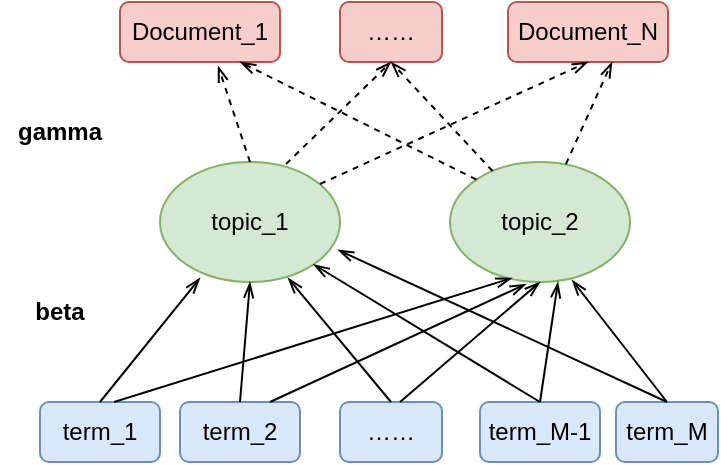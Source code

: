 <mxfile>
    <diagram id="8FTaDbnvYbVJJWfpdtIL" name="第 1 页">
        <mxGraphModel dx="738" dy="535" grid="0" gridSize="10" guides="1" tooltips="1" connect="1" arrows="1" fold="1" page="1" pageScale="1" pageWidth="827" pageHeight="1169" background="none" math="0" shadow="0">
            <root>
                <mxCell id="0"/>
                <mxCell id="1" parent="0"/>
                <mxCell id="2" value="Document_1" style="rounded=1;whiteSpace=wrap;html=1;fillColor=#f8cecc;strokeColor=#b85450;" vertex="1" parent="1">
                    <mxGeometry x="140" y="170" width="80" height="30" as="geometry"/>
                </mxCell>
                <mxCell id="3" value="Document_N" style="rounded=1;whiteSpace=wrap;html=1;fillColor=#f8cecc;strokeColor=#b85450;" vertex="1" parent="1">
                    <mxGeometry x="334" y="170" width="80" height="30" as="geometry"/>
                </mxCell>
                <mxCell id="4" value="term_1" style="rounded=1;whiteSpace=wrap;html=1;fillColor=#dae8fc;strokeColor=#6c8ebf;" vertex="1" parent="1">
                    <mxGeometry x="100" y="370" width="60" height="30" as="geometry"/>
                </mxCell>
                <mxCell id="5" value="term_2" style="rounded=1;whiteSpace=wrap;html=1;fillColor=#dae8fc;strokeColor=#6c8ebf;" vertex="1" parent="1">
                    <mxGeometry x="170" y="370" width="60" height="30" as="geometry"/>
                </mxCell>
                <mxCell id="6" value="term_M-1" style="rounded=1;whiteSpace=wrap;html=1;fillColor=#dae8fc;strokeColor=#6c8ebf;" vertex="1" parent="1">
                    <mxGeometry x="320" y="370" width="60" height="30" as="geometry"/>
                </mxCell>
                <mxCell id="8" value="……" style="rounded=1;whiteSpace=wrap;html=1;fillColor=#dae8fc;strokeColor=#6c8ebf;" vertex="1" parent="1">
                    <mxGeometry x="250" y="370" width="51" height="30" as="geometry"/>
                </mxCell>
                <mxCell id="9" value="term_M" style="rounded=1;whiteSpace=wrap;html=1;fillColor=#dae8fc;strokeColor=#6c8ebf;" vertex="1" parent="1">
                    <mxGeometry x="388" y="370" width="51" height="30" as="geometry"/>
                </mxCell>
                <mxCell id="10" value="……" style="rounded=1;whiteSpace=wrap;html=1;fillColor=#f8cecc;strokeColor=#b85450;" vertex="1" parent="1">
                    <mxGeometry x="250" y="170" width="51" height="30" as="geometry"/>
                </mxCell>
                <mxCell id="11" value="topic_1" style="ellipse;whiteSpace=wrap;html=1;fillColor=#d5e8d4;strokeColor=#82b366;" vertex="1" parent="1">
                    <mxGeometry x="160" y="250" width="90" height="60" as="geometry"/>
                </mxCell>
                <mxCell id="12" value="topic_2" style="ellipse;whiteSpace=wrap;html=1;fillColor=#d5e8d4;strokeColor=#82b366;" vertex="1" parent="1">
                    <mxGeometry x="305" y="250" width="90" height="60" as="geometry"/>
                </mxCell>
                <mxCell id="13" value="" style="endArrow=openThin;html=1;exitX=0.5;exitY=0;exitDx=0;exitDy=0;entryX=0.222;entryY=0.967;entryDx=0;entryDy=0;entryPerimeter=0;endFill=0;" edge="1" parent="1" source="4" target="11">
                    <mxGeometry width="50" height="50" relative="1" as="geometry">
                        <mxPoint x="270" y="300" as="sourcePoint"/>
                        <mxPoint x="320" y="250" as="targetPoint"/>
                    </mxGeometry>
                </mxCell>
                <mxCell id="14" value="" style="endArrow=openThin;html=1;exitX=0.5;exitY=0;exitDx=0;exitDy=0;entryX=0.5;entryY=1;entryDx=0;entryDy=0;endFill=0;" edge="1" parent="1" source="5" target="11">
                    <mxGeometry width="50" height="50" relative="1" as="geometry">
                        <mxPoint x="140" y="380" as="sourcePoint"/>
                        <mxPoint x="189.98" y="318.02" as="targetPoint"/>
                    </mxGeometry>
                </mxCell>
                <mxCell id="15" value="" style="endArrow=openThin;html=1;exitX=0.5;exitY=0;exitDx=0;exitDy=0;entryX=0.711;entryY=0.967;entryDx=0;entryDy=0;endFill=0;entryPerimeter=0;" edge="1" parent="1" source="8" target="11">
                    <mxGeometry width="50" height="50" relative="1" as="geometry">
                        <mxPoint x="210" y="380" as="sourcePoint"/>
                        <mxPoint x="215" y="320" as="targetPoint"/>
                    </mxGeometry>
                </mxCell>
                <mxCell id="16" value="" style="endArrow=openThin;html=1;exitX=0.5;exitY=0;exitDx=0;exitDy=0;entryX=1;entryY=1;entryDx=0;entryDy=0;endFill=0;" edge="1" parent="1" source="6" target="11">
                    <mxGeometry width="50" height="50" relative="1" as="geometry">
                        <mxPoint x="285.5" y="380" as="sourcePoint"/>
                        <mxPoint x="233.99" y="318.02" as="targetPoint"/>
                    </mxGeometry>
                </mxCell>
                <mxCell id="17" value="" style="endArrow=openThin;html=1;exitX=0.5;exitY=0;exitDx=0;exitDy=0;entryX=0.989;entryY=0.733;entryDx=0;entryDy=0;endFill=0;entryPerimeter=0;" edge="1" parent="1" source="9" target="11">
                    <mxGeometry width="50" height="50" relative="1" as="geometry">
                        <mxPoint x="360" y="380" as="sourcePoint"/>
                        <mxPoint x="246.82" y="311.213" as="targetPoint"/>
                    </mxGeometry>
                </mxCell>
                <mxCell id="18" value="" style="endArrow=openThin;html=1;exitX=0.617;exitY=0;exitDx=0;exitDy=0;entryX=0.344;entryY=0.967;entryDx=0;entryDy=0;entryPerimeter=0;endFill=0;exitPerimeter=0;" edge="1" parent="1" source="4" target="12">
                    <mxGeometry width="50" height="50" relative="1" as="geometry">
                        <mxPoint x="140" y="380" as="sourcePoint"/>
                        <mxPoint x="189.98" y="318.02" as="targetPoint"/>
                    </mxGeometry>
                </mxCell>
                <mxCell id="19" value="" style="endArrow=openThin;html=1;exitX=0.75;exitY=0;exitDx=0;exitDy=0;entryX=0.422;entryY=1.017;entryDx=0;entryDy=0;entryPerimeter=0;endFill=0;" edge="1" parent="1" source="5" target="12">
                    <mxGeometry width="50" height="50" relative="1" as="geometry">
                        <mxPoint x="147.02" y="380" as="sourcePoint"/>
                        <mxPoint x="345.96" y="318.02" as="targetPoint"/>
                    </mxGeometry>
                </mxCell>
                <mxCell id="20" value="" style="endArrow=openThin;html=1;entryX=0.5;entryY=1;entryDx=0;entryDy=0;endFill=0;" edge="1" parent="1" target="12">
                    <mxGeometry width="50" height="50" relative="1" as="geometry">
                        <mxPoint x="280" y="370" as="sourcePoint"/>
                        <mxPoint x="352.98" y="321.02" as="targetPoint"/>
                    </mxGeometry>
                </mxCell>
                <mxCell id="21" value="" style="endArrow=openThin;html=1;entryX=0.6;entryY=1;entryDx=0;entryDy=0;endFill=0;exitX=0.5;exitY=0;exitDx=0;exitDy=0;entryPerimeter=0;" edge="1" parent="1" source="6" target="12">
                    <mxGeometry width="50" height="50" relative="1" as="geometry">
                        <mxPoint x="290" y="380" as="sourcePoint"/>
                        <mxPoint x="360" y="320" as="targetPoint"/>
                    </mxGeometry>
                </mxCell>
                <mxCell id="22" value="" style="endArrow=openThin;html=1;entryX=0.678;entryY=0.983;entryDx=0;entryDy=0;endFill=0;exitX=0.5;exitY=0;exitDx=0;exitDy=0;entryPerimeter=0;" edge="1" parent="1" source="9" target="12">
                    <mxGeometry width="50" height="50" relative="1" as="geometry">
                        <mxPoint x="360" y="380" as="sourcePoint"/>
                        <mxPoint x="369" y="320" as="targetPoint"/>
                    </mxGeometry>
                </mxCell>
                <mxCell id="23" value="" style="endArrow=openThin;html=1;exitX=0.5;exitY=0;exitDx=0;exitDy=0;entryX=0.613;entryY=1.067;entryDx=0;entryDy=0;entryPerimeter=0;endFill=0;dashed=1;" edge="1" parent="1" source="11" target="2">
                    <mxGeometry width="50" height="50" relative="1" as="geometry">
                        <mxPoint x="30" y="261.98" as="sourcePoint"/>
                        <mxPoint x="79.98" y="200" as="targetPoint"/>
                    </mxGeometry>
                </mxCell>
                <mxCell id="24" value="" style="endArrow=openThin;html=1;entryX=0.5;entryY=1;entryDx=0;entryDy=0;endFill=0;dashed=1;exitX=0.7;exitY=0.017;exitDx=0;exitDy=0;exitPerimeter=0;" edge="1" parent="1" source="11" target="10">
                    <mxGeometry width="50" height="50" relative="1" as="geometry">
                        <mxPoint x="220" y="260" as="sourcePoint"/>
                        <mxPoint x="199.04" y="212.01" as="targetPoint"/>
                    </mxGeometry>
                </mxCell>
                <mxCell id="25" value="" style="endArrow=openThin;html=1;entryX=0.5;entryY=1;entryDx=0;entryDy=0;endFill=0;dashed=1;" edge="1" parent="1" target="3">
                    <mxGeometry width="50" height="50" relative="1" as="geometry">
                        <mxPoint x="240" y="261" as="sourcePoint"/>
                        <mxPoint x="285.5" y="210" as="targetPoint"/>
                    </mxGeometry>
                </mxCell>
                <mxCell id="26" value="" style="endArrow=openThin;html=1;exitX=0;exitY=0;exitDx=0;exitDy=0;entryX=0.75;entryY=1;entryDx=0;entryDy=0;endFill=0;dashed=1;" edge="1" parent="1" source="12" target="2">
                    <mxGeometry width="50" height="50" relative="1" as="geometry">
                        <mxPoint x="215" y="260" as="sourcePoint"/>
                        <mxPoint x="199.04" y="212.01" as="targetPoint"/>
                    </mxGeometry>
                </mxCell>
                <mxCell id="27" value="" style="endArrow=openThin;html=1;entryX=0.5;entryY=1;entryDx=0;entryDy=0;endFill=0;dashed=1;" edge="1" parent="1" source="12" target="10">
                    <mxGeometry width="50" height="50" relative="1" as="geometry">
                        <mxPoint x="328.18" y="268.787" as="sourcePoint"/>
                        <mxPoint x="210" y="210" as="targetPoint"/>
                    </mxGeometry>
                </mxCell>
                <mxCell id="28" value="" style="endArrow=openThin;html=1;entryX=0.65;entryY=1;entryDx=0;entryDy=0;endFill=0;dashed=1;entryPerimeter=0;exitX=0.644;exitY=0.017;exitDx=0;exitDy=0;exitPerimeter=0;" edge="1" parent="1" source="12" target="3">
                    <mxGeometry width="50" height="50" relative="1" as="geometry">
                        <mxPoint x="336.38" y="264.465" as="sourcePoint"/>
                        <mxPoint x="285.5" y="210" as="targetPoint"/>
                    </mxGeometry>
                </mxCell>
                <mxCell id="29" value="beta" style="text;html=1;strokeColor=none;fillColor=none;align=center;verticalAlign=middle;whiteSpace=wrap;rounded=0;fontStyle=1" vertex="1" parent="1">
                    <mxGeometry x="80" y="310" width="60" height="30" as="geometry"/>
                </mxCell>
                <mxCell id="30" value="gamma" style="text;html=1;strokeColor=none;fillColor=none;align=center;verticalAlign=middle;whiteSpace=wrap;rounded=0;fontStyle=1" vertex="1" parent="1">
                    <mxGeometry x="80" y="220" width="60" height="30" as="geometry"/>
                </mxCell>
            </root>
        </mxGraphModel>
    </diagram>
</mxfile>